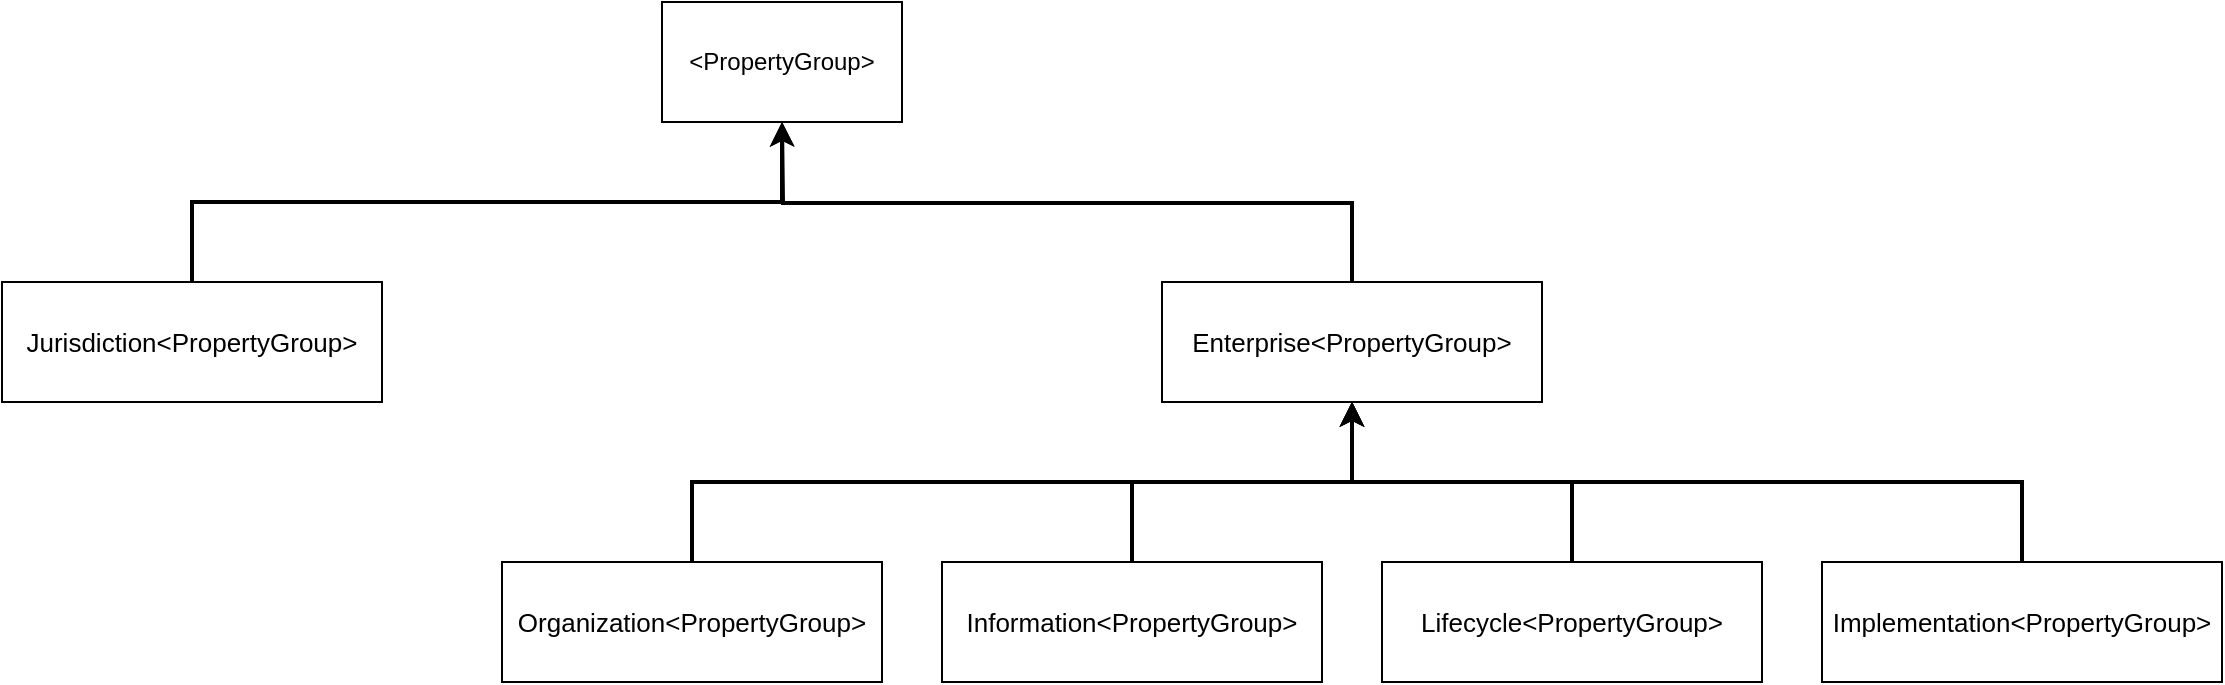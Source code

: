 <mxfile version="22.1.4" type="device">
  <diagram name="Seite-1" id="hxp_xLQqcb_qcz7ZBRLl">
    <mxGraphModel dx="2954" dy="1150" grid="1" gridSize="10" guides="1" tooltips="1" connect="1" arrows="1" fold="1" page="1" pageScale="1" pageWidth="827" pageHeight="1169" math="0" shadow="0">
      <root>
        <mxCell id="0" />
        <mxCell id="1" parent="0" />
        <mxCell id="OxfzJZ2VuD7AXPFo2Aal-17" style="edgeStyle=orthogonalEdgeStyle;rounded=0;orthogonalLoop=1;jettySize=auto;html=1;exitX=0.5;exitY=0;exitDx=0;exitDy=0;entryX=0.5;entryY=1;entryDx=0;entryDy=0;strokeWidth=2;" edge="1" parent="1" source="OxfzJZ2VuD7AXPFo2Aal-2" target="OxfzJZ2VuD7AXPFo2Aal-13">
          <mxGeometry relative="1" as="geometry" />
        </mxCell>
        <mxCell id="OxfzJZ2VuD7AXPFo2Aal-2" value="&lt;font style=&quot;font-size: 13px;&quot;&gt;Organization&amp;lt;PropertyGroup&amp;gt;&lt;/font&gt;" style="rounded=0;whiteSpace=wrap;html=1;" vertex="1" parent="1">
          <mxGeometry x="340" y="450" width="190" height="60" as="geometry" />
        </mxCell>
        <mxCell id="OxfzJZ2VuD7AXPFo2Aal-4" value="&amp;lt;PropertyGroup&amp;gt;" style="rounded=0;whiteSpace=wrap;html=1;" vertex="1" parent="1">
          <mxGeometry x="420" y="170" width="120" height="60" as="geometry" />
        </mxCell>
        <mxCell id="OxfzJZ2VuD7AXPFo2Aal-18" style="edgeStyle=orthogonalEdgeStyle;rounded=0;orthogonalLoop=1;jettySize=auto;html=1;exitX=0.5;exitY=0;exitDx=0;exitDy=0;entryX=0.5;entryY=1;entryDx=0;entryDy=0;strokeWidth=2;" edge="1" parent="1" source="OxfzJZ2VuD7AXPFo2Aal-9" target="OxfzJZ2VuD7AXPFo2Aal-13">
          <mxGeometry relative="1" as="geometry" />
        </mxCell>
        <mxCell id="OxfzJZ2VuD7AXPFo2Aal-9" value="&lt;font style=&quot;font-size: 13px;&quot;&gt;Information&amp;lt;PropertyGroup&amp;gt;&lt;/font&gt;" style="rounded=0;whiteSpace=wrap;html=1;" vertex="1" parent="1">
          <mxGeometry x="560" y="450" width="190" height="60" as="geometry" />
        </mxCell>
        <mxCell id="OxfzJZ2VuD7AXPFo2Aal-19" style="edgeStyle=orthogonalEdgeStyle;rounded=0;orthogonalLoop=1;jettySize=auto;html=1;exitX=0.5;exitY=0;exitDx=0;exitDy=0;entryX=0.5;entryY=1;entryDx=0;entryDy=0;strokeWidth=2;" edge="1" parent="1" source="OxfzJZ2VuD7AXPFo2Aal-10" target="OxfzJZ2VuD7AXPFo2Aal-13">
          <mxGeometry relative="1" as="geometry" />
        </mxCell>
        <mxCell id="OxfzJZ2VuD7AXPFo2Aal-10" value="&lt;font style=&quot;font-size: 13px;&quot;&gt;Lifecycle&amp;lt;PropertyGroup&amp;gt;&lt;/font&gt;" style="rounded=0;whiteSpace=wrap;html=1;" vertex="1" parent="1">
          <mxGeometry x="780" y="450" width="190" height="60" as="geometry" />
        </mxCell>
        <mxCell id="OxfzJZ2VuD7AXPFo2Aal-20" style="edgeStyle=orthogonalEdgeStyle;rounded=0;orthogonalLoop=1;jettySize=auto;html=1;exitX=0.5;exitY=0;exitDx=0;exitDy=0;entryX=0.5;entryY=1;entryDx=0;entryDy=0;strokeWidth=2;" edge="1" parent="1" source="OxfzJZ2VuD7AXPFo2Aal-11" target="OxfzJZ2VuD7AXPFo2Aal-13">
          <mxGeometry relative="1" as="geometry" />
        </mxCell>
        <mxCell id="OxfzJZ2VuD7AXPFo2Aal-11" value="&lt;font style=&quot;font-size: 13px;&quot;&gt;Implementation&amp;lt;PropertyGroup&amp;gt;&lt;/font&gt;" style="rounded=0;whiteSpace=wrap;html=1;" vertex="1" parent="1">
          <mxGeometry x="1000" y="450" width="200" height="60" as="geometry" />
        </mxCell>
        <mxCell id="OxfzJZ2VuD7AXPFo2Aal-21" style="edgeStyle=orthogonalEdgeStyle;rounded=0;orthogonalLoop=1;jettySize=auto;html=1;exitX=0.5;exitY=0;exitDx=0;exitDy=0;entryX=0.5;entryY=1;entryDx=0;entryDy=0;strokeWidth=2;" edge="1" parent="1" source="OxfzJZ2VuD7AXPFo2Aal-12" target="OxfzJZ2VuD7AXPFo2Aal-4">
          <mxGeometry relative="1" as="geometry" />
        </mxCell>
        <mxCell id="OxfzJZ2VuD7AXPFo2Aal-12" value="&lt;font style=&quot;font-size: 13px;&quot;&gt;Jurisdiction&amp;lt;PropertyGroup&amp;gt;&lt;/font&gt;" style="rounded=0;whiteSpace=wrap;html=1;" vertex="1" parent="1">
          <mxGeometry x="90" y="310" width="190" height="60" as="geometry" />
        </mxCell>
        <mxCell id="OxfzJZ2VuD7AXPFo2Aal-22" style="edgeStyle=orthogonalEdgeStyle;rounded=0;orthogonalLoop=1;jettySize=auto;html=1;exitX=0.5;exitY=0;exitDx=0;exitDy=0;strokeWidth=2;" edge="1" parent="1" source="OxfzJZ2VuD7AXPFo2Aal-13">
          <mxGeometry relative="1" as="geometry">
            <mxPoint x="480" y="230" as="targetPoint" />
          </mxGeometry>
        </mxCell>
        <mxCell id="OxfzJZ2VuD7AXPFo2Aal-13" value="&lt;font style=&quot;font-size: 13px;&quot;&gt;Enterprise&amp;lt;PropertyGroup&amp;gt;&lt;/font&gt;" style="rounded=0;whiteSpace=wrap;html=1;" vertex="1" parent="1">
          <mxGeometry x="670" y="310" width="190" height="60" as="geometry" />
        </mxCell>
      </root>
    </mxGraphModel>
  </diagram>
</mxfile>
